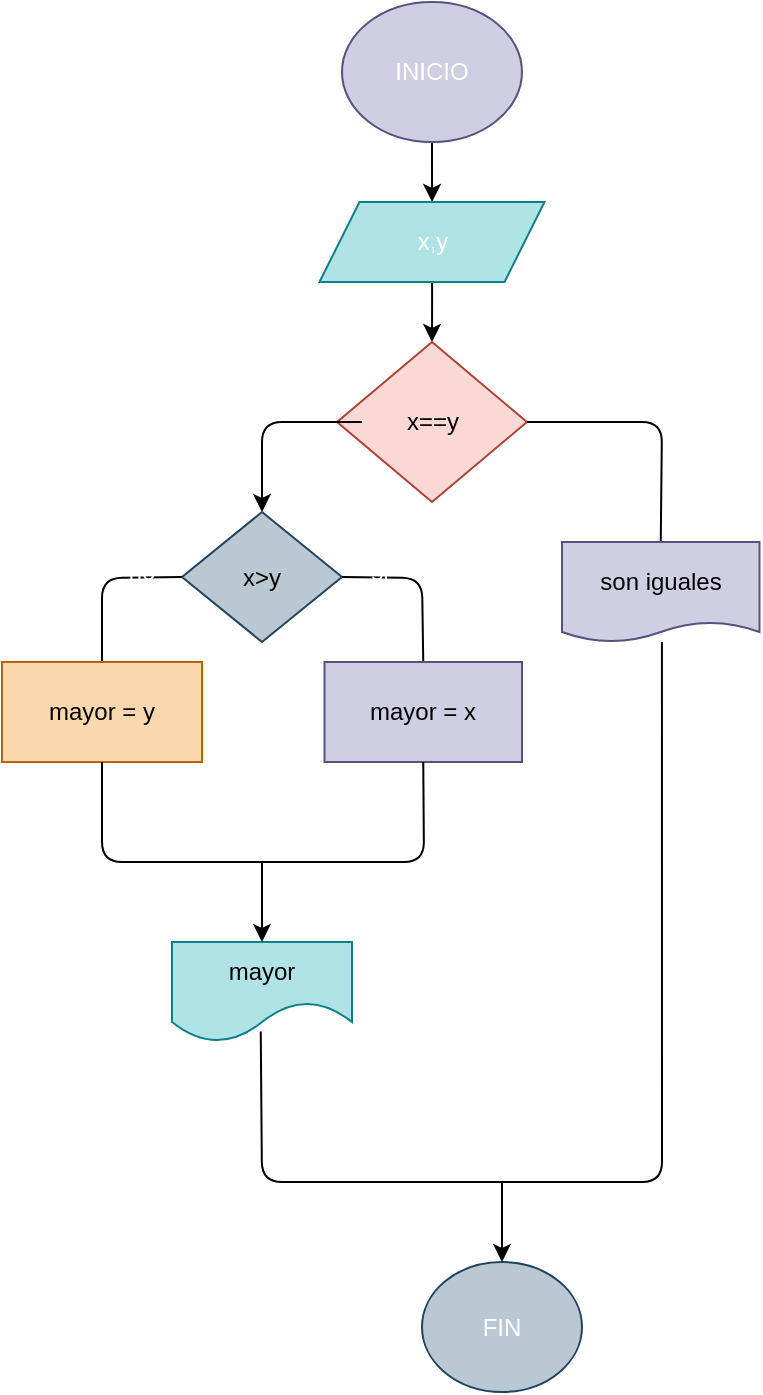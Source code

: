 <mxfile>
    <diagram id="3WUmIVx0k6wPzrySxFzC" name="Página-1">
        <mxGraphModel dx="434" dy="306" grid="1" gridSize="10" guides="1" tooltips="1" connect="1" arrows="1" fold="1" page="1" pageScale="1" pageWidth="827" pageHeight="1169" math="0" shadow="0">
            <root>
                <mxCell id="0"/>
                <mxCell id="1" parent="0"/>
                <mxCell id="20" value="&lt;font color=&quot;#ffffff&quot;&gt;FIN&lt;/font&gt;" style="ellipse;whiteSpace=wrap;html=1;fillColor=#bac8d3;strokeColor=#23445d;" vertex="1" parent="1">
                    <mxGeometry x="240" y="640" width="80" height="65" as="geometry"/>
                </mxCell>
                <mxCell id="24" value="" style="edgeStyle=orthogonalEdgeStyle;html=1;fontColor=#FFFFFF;" edge="1" parent="1" source="22" target="23">
                    <mxGeometry relative="1" as="geometry"/>
                </mxCell>
                <mxCell id="22" value="&lt;font color=&quot;#ffffff&quot;&gt;INICIO&lt;/font&gt;" style="ellipse;whiteSpace=wrap;html=1;fillColor=#d0cee2;strokeColor=#56517e;" vertex="1" parent="1">
                    <mxGeometry x="200" y="10" width="90" height="70" as="geometry"/>
                </mxCell>
                <mxCell id="26" value="" style="edgeStyle=orthogonalEdgeStyle;html=1;fontColor=#FFFFFF;" edge="1" parent="1" source="23" target="25">
                    <mxGeometry relative="1" as="geometry"/>
                </mxCell>
                <mxCell id="23" value="&lt;font color=&quot;#ffffff&quot;&gt;x,y&lt;/font&gt;" style="shape=parallelogram;perimeter=parallelogramPerimeter;whiteSpace=wrap;html=1;fixedSize=1;fillColor=#b0e3e6;strokeColor=#0e8088;" vertex="1" parent="1">
                    <mxGeometry x="188.75" y="110" width="112.5" height="40" as="geometry"/>
                </mxCell>
                <mxCell id="25" value="x==y" style="rhombus;whiteSpace=wrap;html=1;fillColor=#fad9d5;strokeColor=#ae4132;" vertex="1" parent="1">
                    <mxGeometry x="197.5" y="180" width="95" height="80" as="geometry"/>
                </mxCell>
                <mxCell id="27" value="" style="endArrow=none;html=1;fontColor=#FFFFFF;entryX=1;entryY=0.5;entryDx=0;entryDy=0;exitX=0.5;exitY=0;exitDx=0;exitDy=0;" edge="1" parent="1" source="28" target="25">
                    <mxGeometry width="50" height="50" relative="1" as="geometry">
                        <mxPoint x="360" y="280" as="sourcePoint"/>
                        <mxPoint x="250" y="250" as="targetPoint"/>
                        <Array as="points">
                            <mxPoint x="360" y="220"/>
                        </Array>
                    </mxGeometry>
                </mxCell>
                <mxCell id="28" value="son iguales" style="shape=document;whiteSpace=wrap;html=1;boundedLbl=1;size=0.2;fillColor=#d0cee2;strokeColor=#56517e;" vertex="1" parent="1">
                    <mxGeometry x="310" y="280" width="98.75" height="50" as="geometry"/>
                </mxCell>
                <mxCell id="29" value="" style="endArrow=classic;html=1;fontColor=#FFFFFF;startArrow=none;" edge="1" parent="1" target="30">
                    <mxGeometry width="50" height="50" relative="1" as="geometry">
                        <mxPoint x="200" y="220" as="sourcePoint"/>
                        <mxPoint x="160" y="260" as="targetPoint"/>
                        <Array as="points">
                            <mxPoint x="160" y="220"/>
                        </Array>
                    </mxGeometry>
                </mxCell>
                <mxCell id="30" value="x&amp;gt;y" style="rhombus;whiteSpace=wrap;html=1;fillColor=#bac8d3;strokeColor=#23445d;" vertex="1" parent="1">
                    <mxGeometry x="120" y="265" width="80" height="65" as="geometry"/>
                </mxCell>
                <mxCell id="31" value="" style="endArrow=none;html=1;fontColor=#FFFFFF;exitX=1;exitY=0.5;exitDx=0;exitDy=0;entryX=0.5;entryY=0;entryDx=0;entryDy=0;" edge="1" parent="1" source="30" target="34">
                    <mxGeometry width="50" height="50" relative="1" as="geometry">
                        <mxPoint x="200" y="300" as="sourcePoint"/>
                        <mxPoint x="240" y="340" as="targetPoint"/>
                        <Array as="points">
                            <mxPoint x="240" y="298"/>
                        </Array>
                    </mxGeometry>
                </mxCell>
                <mxCell id="32" value="" style="endArrow=none;html=1;fontColor=#FFFFFF;exitX=0;exitY=0.5;exitDx=0;exitDy=0;entryX=0.5;entryY=0;entryDx=0;entryDy=0;" edge="1" parent="1" source="30" target="33">
                    <mxGeometry width="50" height="50" relative="1" as="geometry">
                        <mxPoint x="200" y="300" as="sourcePoint"/>
                        <mxPoint x="80" y="340" as="targetPoint"/>
                        <Array as="points">
                            <mxPoint x="80" y="298"/>
                        </Array>
                    </mxGeometry>
                </mxCell>
                <mxCell id="33" value="mayor = y" style="rounded=0;whiteSpace=wrap;html=1;fillColor=#fad7ac;strokeColor=#b46504;" vertex="1" parent="1">
                    <mxGeometry x="30" y="340" width="100" height="50" as="geometry"/>
                </mxCell>
                <mxCell id="34" value="mayor = x" style="rounded=0;whiteSpace=wrap;html=1;fillColor=#d0cee2;strokeColor=#56517e;" vertex="1" parent="1">
                    <mxGeometry x="191.25" y="340" width="98.75" height="50" as="geometry"/>
                </mxCell>
                <mxCell id="35" value="si" style="text;html=1;strokeColor=none;fillColor=none;align=center;verticalAlign=middle;whiteSpace=wrap;rounded=0;fontColor=#FFFFFF;" vertex="1" parent="1">
                    <mxGeometry x="188.75" y="280" width="60" height="30" as="geometry"/>
                </mxCell>
                <mxCell id="36" value="no" style="text;html=1;strokeColor=none;fillColor=none;align=center;verticalAlign=middle;whiteSpace=wrap;rounded=0;fontColor=#FFFFFF;" vertex="1" parent="1">
                    <mxGeometry x="70" y="280" width="60" height="30" as="geometry"/>
                </mxCell>
                <mxCell id="37" value="no" style="text;html=1;strokeColor=none;fillColor=none;align=center;verticalAlign=middle;whiteSpace=wrap;rounded=0;fontColor=#FFFFFF;" vertex="1" parent="1">
                    <mxGeometry x="150" y="200" width="60" height="30" as="geometry"/>
                </mxCell>
                <mxCell id="38" value="si" style="text;html=1;strokeColor=none;fillColor=none;align=center;verticalAlign=middle;whiteSpace=wrap;rounded=0;fontColor=#FFFFFF;" vertex="1" parent="1">
                    <mxGeometry x="290" y="200" width="60" height="30" as="geometry"/>
                </mxCell>
                <mxCell id="40" value="" style="endArrow=none;html=1;fontColor=#FFFFFF;exitX=0;exitY=0.5;exitDx=0;exitDy=0;" edge="1" parent="1" source="25">
                    <mxGeometry width="50" height="50" relative="1" as="geometry">
                        <mxPoint x="197.5" y="220" as="sourcePoint"/>
                        <mxPoint x="210" y="220" as="targetPoint"/>
                        <Array as="points"/>
                    </mxGeometry>
                </mxCell>
                <mxCell id="41" value="" style="endArrow=none;html=1;fontColor=#FFFFFF;exitX=0.5;exitY=1;exitDx=0;exitDy=0;" edge="1" parent="1" source="33">
                    <mxGeometry width="50" height="50" relative="1" as="geometry">
                        <mxPoint x="90" y="420" as="sourcePoint"/>
                        <mxPoint x="160" y="440" as="targetPoint"/>
                        <Array as="points">
                            <mxPoint x="80" y="440"/>
                        </Array>
                    </mxGeometry>
                </mxCell>
                <mxCell id="42" value="" style="endArrow=none;html=1;fontColor=#FFFFFF;entryX=0.5;entryY=1;entryDx=0;entryDy=0;" edge="1" parent="1" target="34">
                    <mxGeometry width="50" height="50" relative="1" as="geometry">
                        <mxPoint x="160" y="440" as="sourcePoint"/>
                        <mxPoint x="250" y="380" as="targetPoint"/>
                        <Array as="points">
                            <mxPoint x="241" y="440"/>
                        </Array>
                    </mxGeometry>
                </mxCell>
                <mxCell id="44" value="mayor" style="shape=document;whiteSpace=wrap;html=1;boundedLbl=1;size=0.4;fillColor=#b0e3e6;strokeColor=#0e8088;" vertex="1" parent="1">
                    <mxGeometry x="115" y="480" width="90" height="50" as="geometry"/>
                </mxCell>
                <mxCell id="45" value="" style="endArrow=classic;html=1;fontColor=#FFFFFF;entryX=0.5;entryY=0;entryDx=0;entryDy=0;" edge="1" parent="1" target="44">
                    <mxGeometry width="50" height="50" relative="1" as="geometry">
                        <mxPoint x="160" y="440" as="sourcePoint"/>
                        <mxPoint x="250" y="470" as="targetPoint"/>
                    </mxGeometry>
                </mxCell>
                <mxCell id="46" value="" style="endArrow=none;html=1;fontColor=#FFFFFF;exitX=0.493;exitY=0.894;exitDx=0;exitDy=0;exitPerimeter=0;" edge="1" parent="1" source="44">
                    <mxGeometry width="50" height="50" relative="1" as="geometry">
                        <mxPoint x="200" y="520" as="sourcePoint"/>
                        <mxPoint x="240" y="600" as="targetPoint"/>
                        <Array as="points">
                            <mxPoint x="160" y="600"/>
                        </Array>
                    </mxGeometry>
                </mxCell>
                <mxCell id="47" value="" style="endArrow=none;html=1;fontColor=#FFFFFF;entryX=0.506;entryY=1;entryDx=0;entryDy=0;entryPerimeter=0;" edge="1" parent="1" target="28">
                    <mxGeometry width="50" height="50" relative="1" as="geometry">
                        <mxPoint x="240" y="600" as="sourcePoint"/>
                        <mxPoint x="250" y="510" as="targetPoint"/>
                        <Array as="points">
                            <mxPoint x="360" y="600"/>
                        </Array>
                    </mxGeometry>
                </mxCell>
                <mxCell id="48" value="" style="endArrow=classic;html=1;fontColor=#FFFFFF;entryX=0.5;entryY=0;entryDx=0;entryDy=0;" edge="1" parent="1" target="20">
                    <mxGeometry width="50" height="50" relative="1" as="geometry">
                        <mxPoint x="280" y="600" as="sourcePoint"/>
                        <mxPoint x="250" y="600" as="targetPoint"/>
                    </mxGeometry>
                </mxCell>
            </root>
        </mxGraphModel>
    </diagram>
</mxfile>